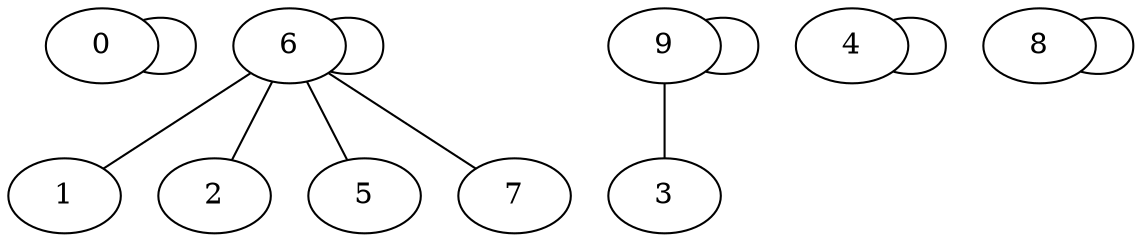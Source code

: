 graph {
    0--0;
    6--1;
    6--2;
    9--3;
    4--4;
    6--5;
    6--6;
    6--7;
    8--8;
    9--9;
}
